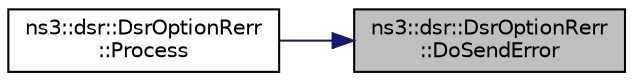digraph "ns3::dsr::DsrOptionRerr::DoSendError"
{
 // LATEX_PDF_SIZE
  edge [fontname="Helvetica",fontsize="10",labelfontname="Helvetica",labelfontsize="10"];
  node [fontname="Helvetica",fontsize="10",shape=record];
  rankdir="RL";
  Node1 [label="ns3::dsr::DsrOptionRerr\l::DoSendError",height=0.2,width=0.4,color="black", fillcolor="grey75", style="filled", fontcolor="black",tooltip="Do Send error message."];
  Node1 -> Node2 [dir="back",color="midnightblue",fontsize="10",style="solid",fontname="Helvetica"];
  Node2 [label="ns3::dsr::DsrOptionRerr\l::Process",height=0.2,width=0.4,color="black", fillcolor="white", style="filled",URL="$classns3_1_1dsr_1_1_dsr_option_rerr.html#a8aa7e565a18c730fcd572017f720cfac",tooltip="Process method."];
}
